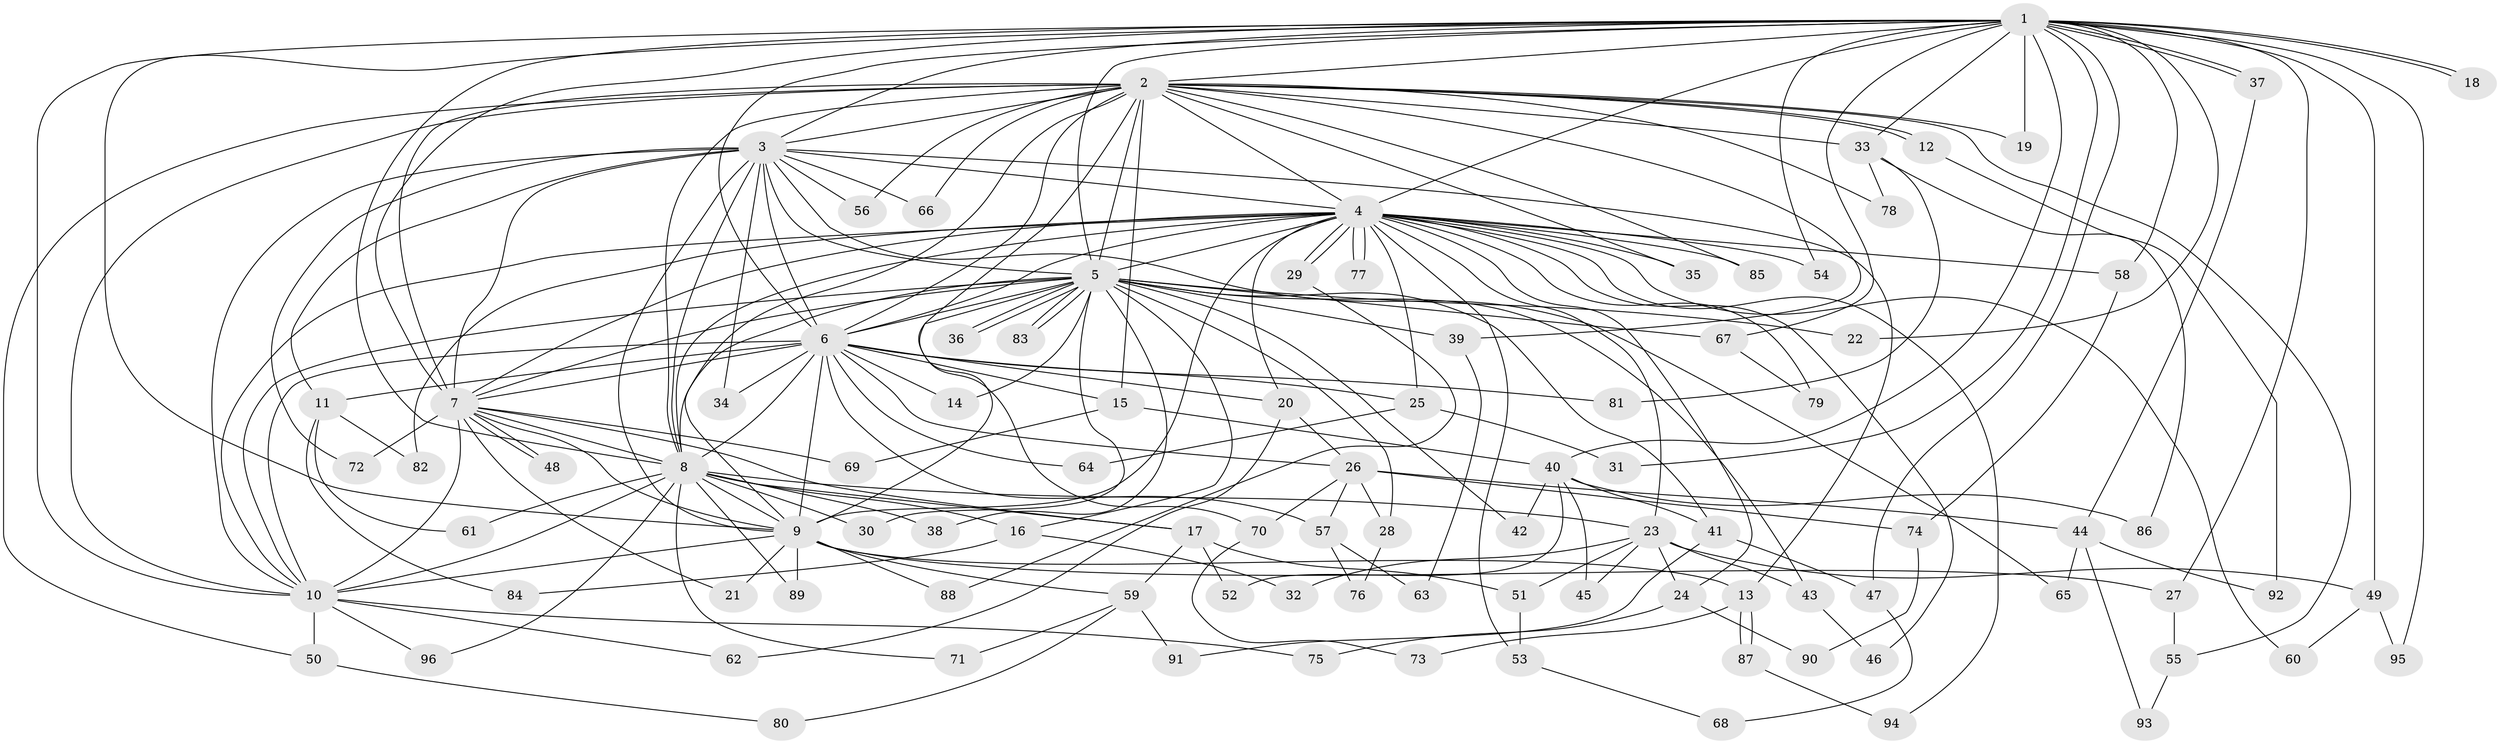 // coarse degree distribution, {18: 0.041666666666666664, 19: 0.020833333333333332, 11: 0.020833333333333332, 23: 0.020833333333333332, 12: 0.020833333333333332, 13: 0.020833333333333332, 5: 0.041666666666666664, 3: 0.16666666666666666, 4: 0.08333333333333333, 6: 0.041666666666666664, 2: 0.4791666666666667, 9: 0.020833333333333332, 7: 0.020833333333333332}
// Generated by graph-tools (version 1.1) at 2025/17/03/04/25 18:17:35]
// undirected, 96 vertices, 217 edges
graph export_dot {
graph [start="1"]
  node [color=gray90,style=filled];
  1;
  2;
  3;
  4;
  5;
  6;
  7;
  8;
  9;
  10;
  11;
  12;
  13;
  14;
  15;
  16;
  17;
  18;
  19;
  20;
  21;
  22;
  23;
  24;
  25;
  26;
  27;
  28;
  29;
  30;
  31;
  32;
  33;
  34;
  35;
  36;
  37;
  38;
  39;
  40;
  41;
  42;
  43;
  44;
  45;
  46;
  47;
  48;
  49;
  50;
  51;
  52;
  53;
  54;
  55;
  56;
  57;
  58;
  59;
  60;
  61;
  62;
  63;
  64;
  65;
  66;
  67;
  68;
  69;
  70;
  71;
  72;
  73;
  74;
  75;
  76;
  77;
  78;
  79;
  80;
  81;
  82;
  83;
  84;
  85;
  86;
  87;
  88;
  89;
  90;
  91;
  92;
  93;
  94;
  95;
  96;
  1 -- 2;
  1 -- 3;
  1 -- 4;
  1 -- 5;
  1 -- 6;
  1 -- 7;
  1 -- 8;
  1 -- 9;
  1 -- 10;
  1 -- 18;
  1 -- 18;
  1 -- 19;
  1 -- 22;
  1 -- 27;
  1 -- 31;
  1 -- 33;
  1 -- 37;
  1 -- 37;
  1 -- 40;
  1 -- 47;
  1 -- 49;
  1 -- 54;
  1 -- 58;
  1 -- 67;
  1 -- 95;
  2 -- 3;
  2 -- 4;
  2 -- 5;
  2 -- 6;
  2 -- 7;
  2 -- 8;
  2 -- 9;
  2 -- 10;
  2 -- 12;
  2 -- 12;
  2 -- 15;
  2 -- 19;
  2 -- 33;
  2 -- 35;
  2 -- 39;
  2 -- 50;
  2 -- 55;
  2 -- 56;
  2 -- 66;
  2 -- 70;
  2 -- 78;
  2 -- 85;
  3 -- 4;
  3 -- 5;
  3 -- 6;
  3 -- 7;
  3 -- 8;
  3 -- 9;
  3 -- 10;
  3 -- 11;
  3 -- 13;
  3 -- 34;
  3 -- 56;
  3 -- 65;
  3 -- 66;
  3 -- 72;
  4 -- 5;
  4 -- 6;
  4 -- 7;
  4 -- 8;
  4 -- 9;
  4 -- 10;
  4 -- 20;
  4 -- 23;
  4 -- 24;
  4 -- 25;
  4 -- 29;
  4 -- 29;
  4 -- 35;
  4 -- 46;
  4 -- 53;
  4 -- 54;
  4 -- 58;
  4 -- 60;
  4 -- 77;
  4 -- 77;
  4 -- 79;
  4 -- 82;
  4 -- 85;
  4 -- 94;
  5 -- 6;
  5 -- 7;
  5 -- 8;
  5 -- 9;
  5 -- 10;
  5 -- 14;
  5 -- 16;
  5 -- 22;
  5 -- 28;
  5 -- 30;
  5 -- 36;
  5 -- 36;
  5 -- 38;
  5 -- 39;
  5 -- 41;
  5 -- 42;
  5 -- 43;
  5 -- 67;
  5 -- 83;
  5 -- 83;
  6 -- 7;
  6 -- 8;
  6 -- 9;
  6 -- 10;
  6 -- 11;
  6 -- 14;
  6 -- 15;
  6 -- 20;
  6 -- 25;
  6 -- 26;
  6 -- 34;
  6 -- 57;
  6 -- 64;
  6 -- 81;
  7 -- 8;
  7 -- 9;
  7 -- 10;
  7 -- 17;
  7 -- 21;
  7 -- 48;
  7 -- 48;
  7 -- 69;
  7 -- 72;
  8 -- 9;
  8 -- 10;
  8 -- 16;
  8 -- 17;
  8 -- 23;
  8 -- 30;
  8 -- 38;
  8 -- 61;
  8 -- 71;
  8 -- 89;
  8 -- 96;
  9 -- 10;
  9 -- 13;
  9 -- 21;
  9 -- 27;
  9 -- 59;
  9 -- 88;
  9 -- 89;
  10 -- 50;
  10 -- 62;
  10 -- 75;
  10 -- 96;
  11 -- 61;
  11 -- 82;
  11 -- 84;
  12 -- 92;
  13 -- 73;
  13 -- 87;
  13 -- 87;
  15 -- 40;
  15 -- 69;
  16 -- 32;
  16 -- 84;
  17 -- 51;
  17 -- 52;
  17 -- 59;
  20 -- 26;
  20 -- 62;
  23 -- 24;
  23 -- 32;
  23 -- 43;
  23 -- 45;
  23 -- 49;
  23 -- 51;
  24 -- 75;
  24 -- 90;
  25 -- 31;
  25 -- 64;
  26 -- 28;
  26 -- 44;
  26 -- 57;
  26 -- 70;
  26 -- 74;
  27 -- 55;
  28 -- 76;
  29 -- 88;
  33 -- 78;
  33 -- 81;
  33 -- 86;
  37 -- 44;
  39 -- 63;
  40 -- 41;
  40 -- 42;
  40 -- 45;
  40 -- 52;
  40 -- 86;
  41 -- 47;
  41 -- 91;
  43 -- 46;
  44 -- 65;
  44 -- 92;
  44 -- 93;
  47 -- 68;
  49 -- 60;
  49 -- 95;
  50 -- 80;
  51 -- 53;
  53 -- 68;
  55 -- 93;
  57 -- 63;
  57 -- 76;
  58 -- 74;
  59 -- 71;
  59 -- 80;
  59 -- 91;
  67 -- 79;
  70 -- 73;
  74 -- 90;
  87 -- 94;
}
